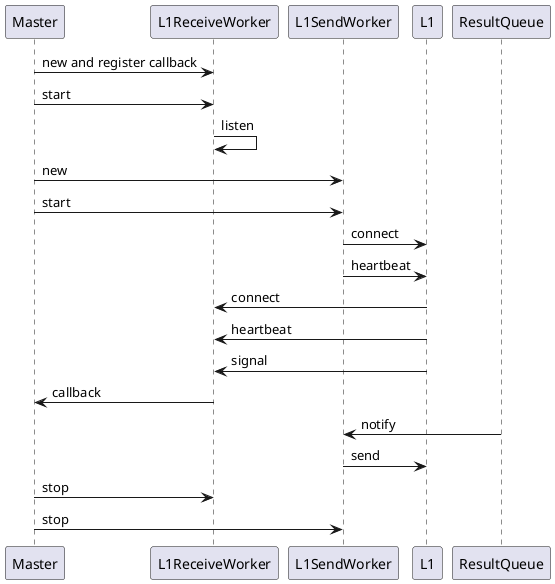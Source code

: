 @startuml
Master -> L1ReceiveWorker : new and register callback
Master -> L1ReceiveWorker : start
L1ReceiveWorker -> L1ReceiveWorker : listen 
Master -> L1SendWorker : new
Master -> L1SendWorker : start
L1SendWorker -> L1 : connect 
L1SendWorker -> L1 : heartbeat 
L1 -> L1ReceiveWorker : connect 
L1 -> L1ReceiveWorker : heartbeat 
L1 -> L1ReceiveWorker : signal
L1ReceiveWorker -> Master : callback
ResultQueue -> L1SendWorker : notify
L1SendWorker -> L1 : send 
Master -> L1ReceiveWorker : stop
Master -> L1SendWorker : stop
@enduml
